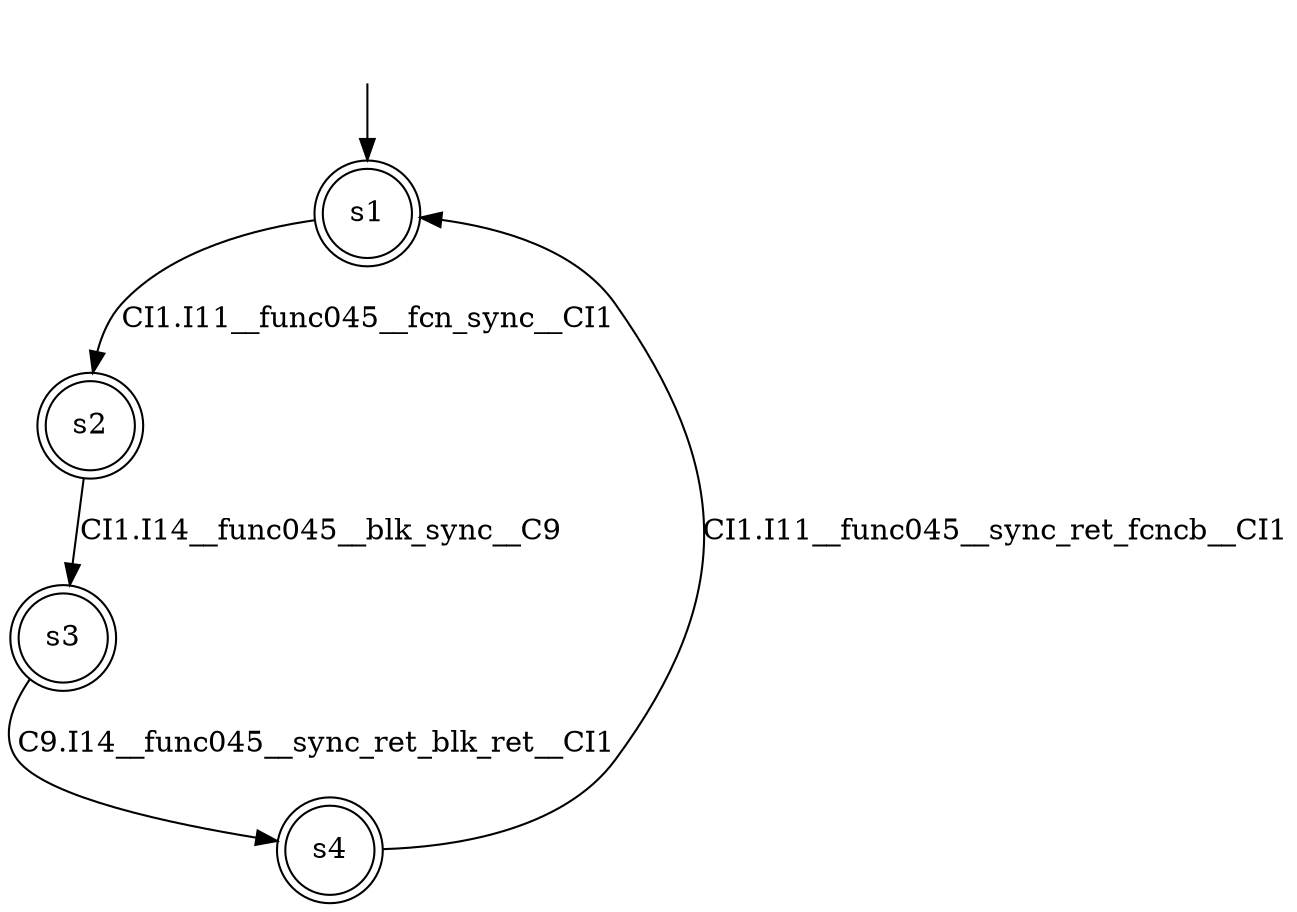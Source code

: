 digraph automaton {
	1 [label=<s1> shape="doublecircle"];
	2 [label=<s2> shape="doublecircle"];
	3 [label=<s3> shape="doublecircle"];
	4 [label=<s4> shape="doublecircle"];
	__init1 [label=<> shape="none"];
	__init1 -> 1;
	1 -> 2 [label=<CI1.I11__func045__fcn_sync__CI1> id="1-0-2"];
	2 -> 3 [label=<CI1.I14__func045__blk_sync__C9> id="2-0-3"];
	3 -> 4 [label=<C9.I14__func045__sync_ret_blk_ret__CI1> id="3-0-4"];
	4 -> 1 [label=<CI1.I11__func045__sync_ret_fcncb__CI1> id="4-0-1"];
}
